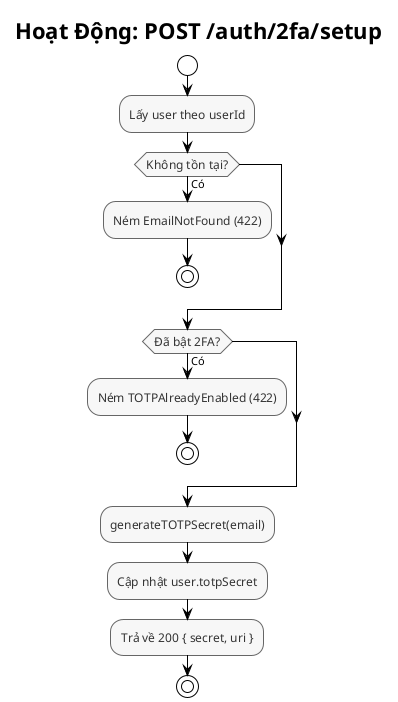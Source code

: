 @startuml Auth - 2FA Setup Activity
!theme plain
skinparam backgroundColor #FFFFFF
skinparam activityFontSize 12
skinparam activityFontColor #333333
skinparam activityBorderColor #666666
skinparam activityBackgroundColor #F7F7F7

title Hoạt Động: POST /auth/2fa/setup

start
:Lấy user theo userId;
if (Không tồn tại?) then (Có)
  :Ném EmailNotFound (422);
  stop
endif
if (Đã bật 2FA?) then (Có)
  :Ném TOTPAlreadyEnabled (422);
  stop
endif
:generateTOTPSecret(email);
:Cập nhật user.totpSecret;
:Trả về 200 { secret, uri };
stop

@enduml


